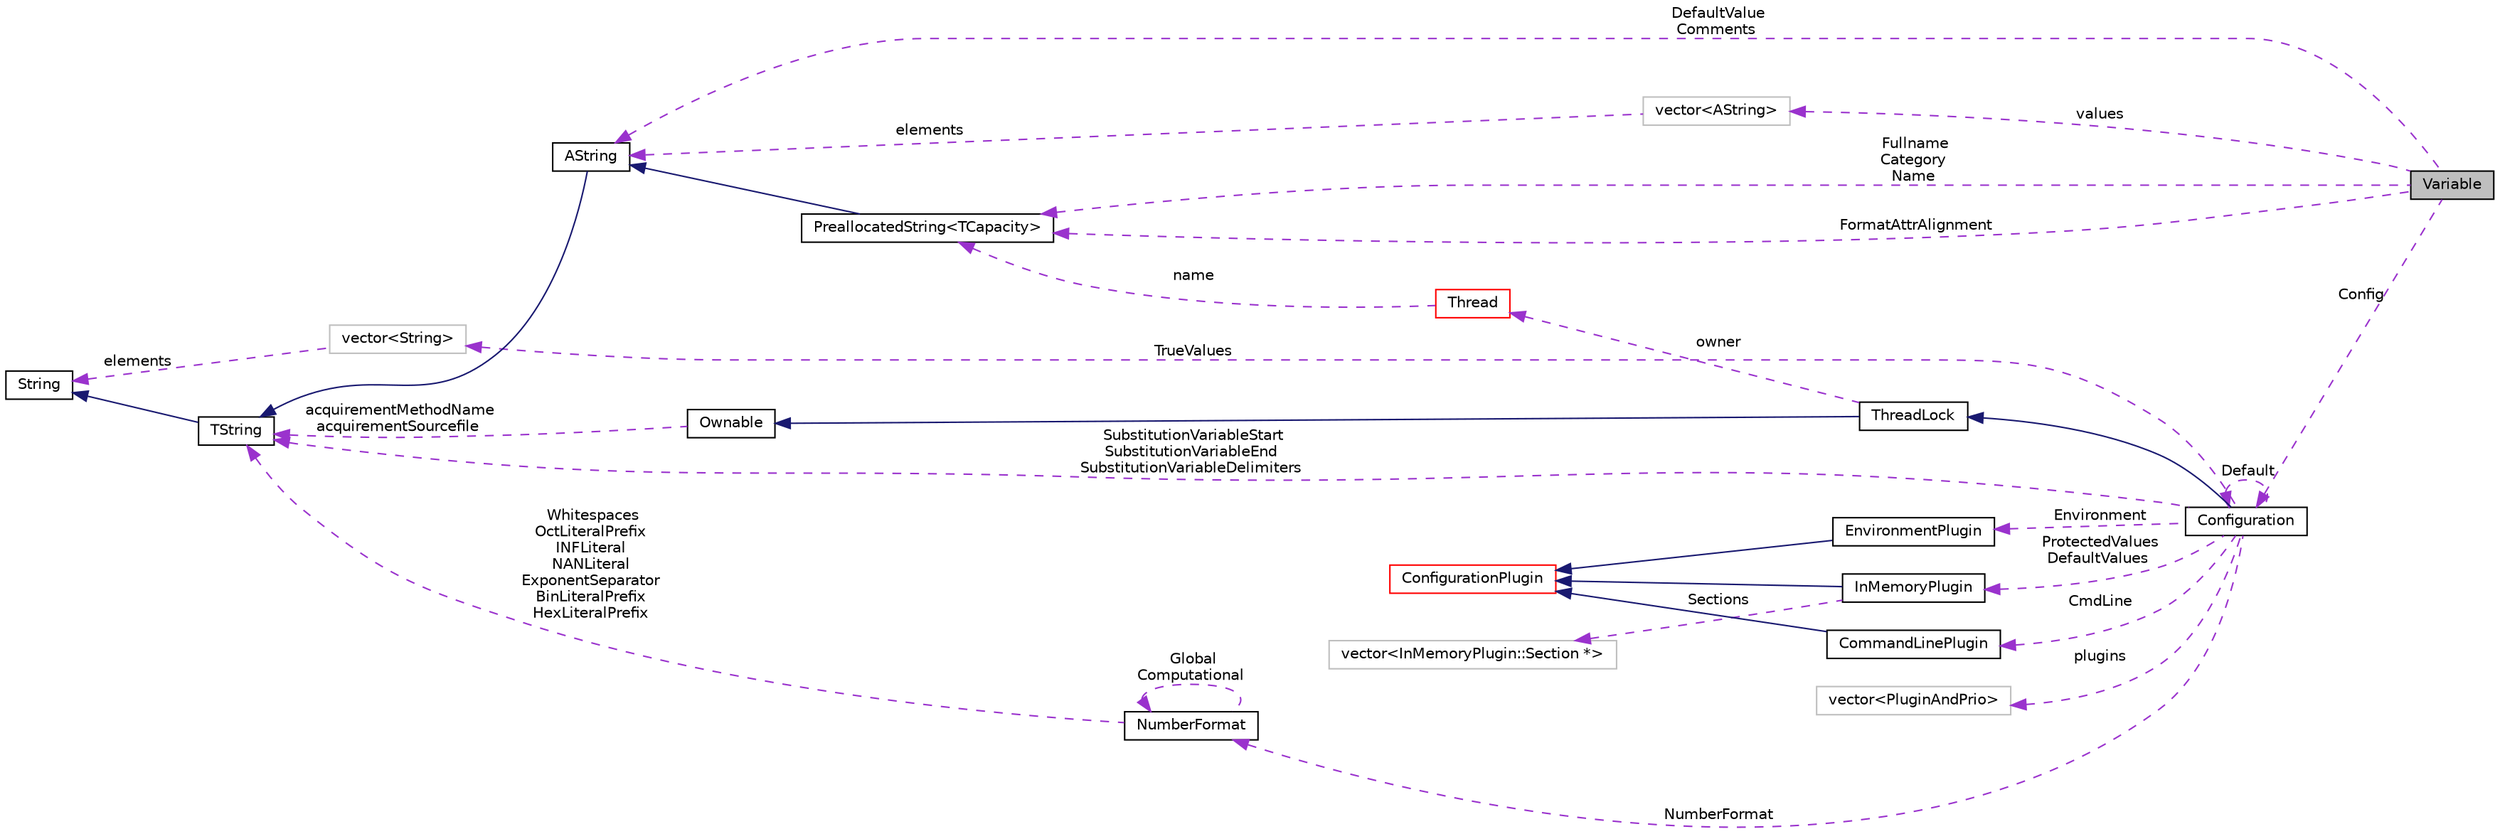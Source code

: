 digraph "Variable"
{
  edge [fontname="Helvetica",fontsize="10",labelfontname="Helvetica",labelfontsize="10"];
  node [fontname="Helvetica",fontsize="10",shape=record];
  rankdir="LR";
  Node1 [label="Variable",height=0.2,width=0.4,color="black", fillcolor="grey75", style="filled", fontcolor="black"];
  Node2 [label="vector\<AString\>",height=0.2,width=0.4,color="grey75", fillcolor="white", style="filled"];
  Node16 [label="vector\<String\>",height=0.2,width=0.4,color="grey75", fillcolor="white", style="filled"];
  Node22 [label="vector\<InMemoryPlugin::Section *\>",height=0.2,width=0.4,color="grey75", fillcolor="white", style="filled"];
  Node27 [label="vector\<PluginAndPrio\>",height=0.2,width=0.4,color="grey75", fillcolor="white", style="filled"];
  Node6 [label="PreallocatedString\<TCapacity\>",height=0.2,width=0.4,color="black", fillcolor="white", style="filled",URL="$classaworx_1_1lib_1_1strings_1_1PreallocatedString.html"];
  Node2 -> Node1 [dir="back",color="darkorchid3",fontsize="10",style="dashed",label=" values" ,fontname="Helvetica"];
  Node3 -> Node1 [dir="back",color="darkorchid3",fontsize="10",style="dashed",label=" DefaultValue\nComments" ,fontname="Helvetica"];
  Node3 -> Node2 [dir="back",color="darkorchid3",fontsize="10",style="dashed",label=" elements" ,fontname="Helvetica"];
  Node3 -> Node6 [dir="back",color="midnightblue",fontsize="10",style="solid",fontname="Helvetica"];
  Node4 -> Node3 [dir="back",color="midnightblue",fontsize="10",style="solid",fontname="Helvetica"];
  Node4 -> Node8 [dir="back",color="darkorchid3",fontsize="10",style="dashed",label=" SubstitutionVariableStart\nSubstitutionVariableEnd\nSubstitutionVariableDelimiters" ,fontname="Helvetica"];
  Node4 -> Node10 [dir="back",color="darkorchid3",fontsize="10",style="dashed",label=" acquirementMethodName\nacquirementSourcefile" ,fontname="Helvetica"];
  Node4 -> Node15 [dir="back",color="darkorchid3",fontsize="10",style="dashed",label=" Whitespaces\nOctLiteralPrefix\nINFLiteral\nNANLiteral\nExponentSeparator\nBinLiteralPrefix\nHexLiteralPrefix" ,fontname="Helvetica"];
  Node5 -> Node4 [dir="back",color="midnightblue",fontsize="10",style="solid",fontname="Helvetica"];
  Node5 -> Node16 [dir="back",color="darkorchid3",fontsize="10",style="dashed",label=" elements" ,fontname="Helvetica"];
  Node6 -> Node1 [dir="back",color="darkorchid3",fontsize="10",style="dashed",label=" Fullname\nCategory\nName" ,fontname="Helvetica"];
  Node6 -> Node1 [dir="back",color="darkorchid3",fontsize="10",style="dashed",label=" FormatAttrAlignment" ,fontname="Helvetica"];
  Node6 -> Node11 [dir="back",color="darkorchid3",fontsize="10",style="dashed",label=" name" ,fontname="Helvetica"];
  Node8 -> Node1 [dir="back",color="darkorchid3",fontsize="10",style="dashed",label=" Config" ,fontname="Helvetica"];
  Node8 -> Node8 [dir="back",color="darkorchid3",fontsize="10",style="dashed",label=" Default" ,fontname="Helvetica"];
  Node9 -> Node8 [dir="back",color="midnightblue",fontsize="10",style="solid",fontname="Helvetica"];
  Node10 -> Node9 [dir="back",color="midnightblue",fontsize="10",style="solid",fontname="Helvetica"];
  Node11 -> Node9 [dir="back",color="darkorchid3",fontsize="10",style="dashed",label=" owner" ,fontname="Helvetica"];
  Node15 -> Node8 [dir="back",color="darkorchid3",fontsize="10",style="dashed",label=" NumberFormat" ,fontname="Helvetica"];
  Node15 -> Node15 [dir="back",color="darkorchid3",fontsize="10",style="dashed",label=" Global\nComputational" ,fontname="Helvetica"];
  Node16 -> Node8 [dir="back",color="darkorchid3",fontsize="10",style="dashed",label=" TrueValues" ,fontname="Helvetica"];
  Node17 -> Node8 [dir="back",color="darkorchid3",fontsize="10",style="dashed",label=" Environment" ,fontname="Helvetica"];
  Node18 -> Node17 [dir="back",color="midnightblue",fontsize="10",style="solid",fontname="Helvetica"];
  Node18 -> Node20 [dir="back",color="midnightblue",fontsize="10",style="solid",fontname="Helvetica"];
  Node18 -> Node21 [dir="back",color="midnightblue",fontsize="10",style="solid",fontname="Helvetica"];
  Node20 -> Node8 [dir="back",color="darkorchid3",fontsize="10",style="dashed",label=" CmdLine" ,fontname="Helvetica"];
  Node21 -> Node8 [dir="back",color="darkorchid3",fontsize="10",style="dashed",label=" ProtectedValues\nDefaultValues" ,fontname="Helvetica"];
  Node22 -> Node21 [dir="back",color="darkorchid3",fontsize="10",style="dashed",label=" Sections" ,fontname="Helvetica"];
  Node27 -> Node8 [dir="back",color="darkorchid3",fontsize="10",style="dashed",label=" plugins" ,fontname="Helvetica"];
  Node3 [label="AString",height=0.2,width=0.4,color="black", fillcolor="white", style="filled",URL="$classaworx_1_1lib_1_1strings_1_1AString.html"];
  Node4 [label="TString",height=0.2,width=0.4,color="black", fillcolor="white", style="filled",URL="$classaworx_1_1lib_1_1strings_1_1TString.html"];
  Node5 [label="String",height=0.2,width=0.4,color="black", fillcolor="white", style="filled",URL="$classaworx_1_1lib_1_1strings_1_1String.html"];
  Node8 [label="Configuration",height=0.2,width=0.4,color="black", fillcolor="white", style="filled",URL="$classaworx_1_1lib_1_1config_1_1Configuration.html"];
  Node9 [label="ThreadLock",height=0.2,width=0.4,color="black", fillcolor="white", style="filled",URL="$classaworx_1_1lib_1_1threads_1_1ThreadLock.html"];
  Node10 [label="Ownable",height=0.2,width=0.4,color="black", fillcolor="white", style="filled",URL="$classaworx_1_1lib_1_1lang_1_1Ownable.html"];
  Node11 [label="Thread",height=0.2,width=0.4,color="red", fillcolor="white", style="filled",URL="$classaworx_1_1lib_1_1threads_1_1Thread.html"];
  Node15 [label="NumberFormat",height=0.2,width=0.4,color="black", fillcolor="white", style="filled",URL="$classaworx_1_1lib_1_1strings_1_1NumberFormat.html"];
  Node17 [label="EnvironmentPlugin",height=0.2,width=0.4,color="black", fillcolor="white", style="filled",URL="$classaworx_1_1lib_1_1config_1_1EnvironmentPlugin.html"];
  Node18 [label="ConfigurationPlugin",height=0.2,width=0.4,color="red", fillcolor="white", style="filled",URL="$classaworx_1_1lib_1_1config_1_1ConfigurationPlugin.html"];
  Node20 [label="CommandLinePlugin",height=0.2,width=0.4,color="black", fillcolor="white", style="filled",URL="$classaworx_1_1lib_1_1config_1_1CommandLinePlugin.html"];
  Node21 [label="InMemoryPlugin",height=0.2,width=0.4,color="black", fillcolor="white", style="filled",URL="$classaworx_1_1lib_1_1config_1_1InMemoryPlugin.html"];
}


